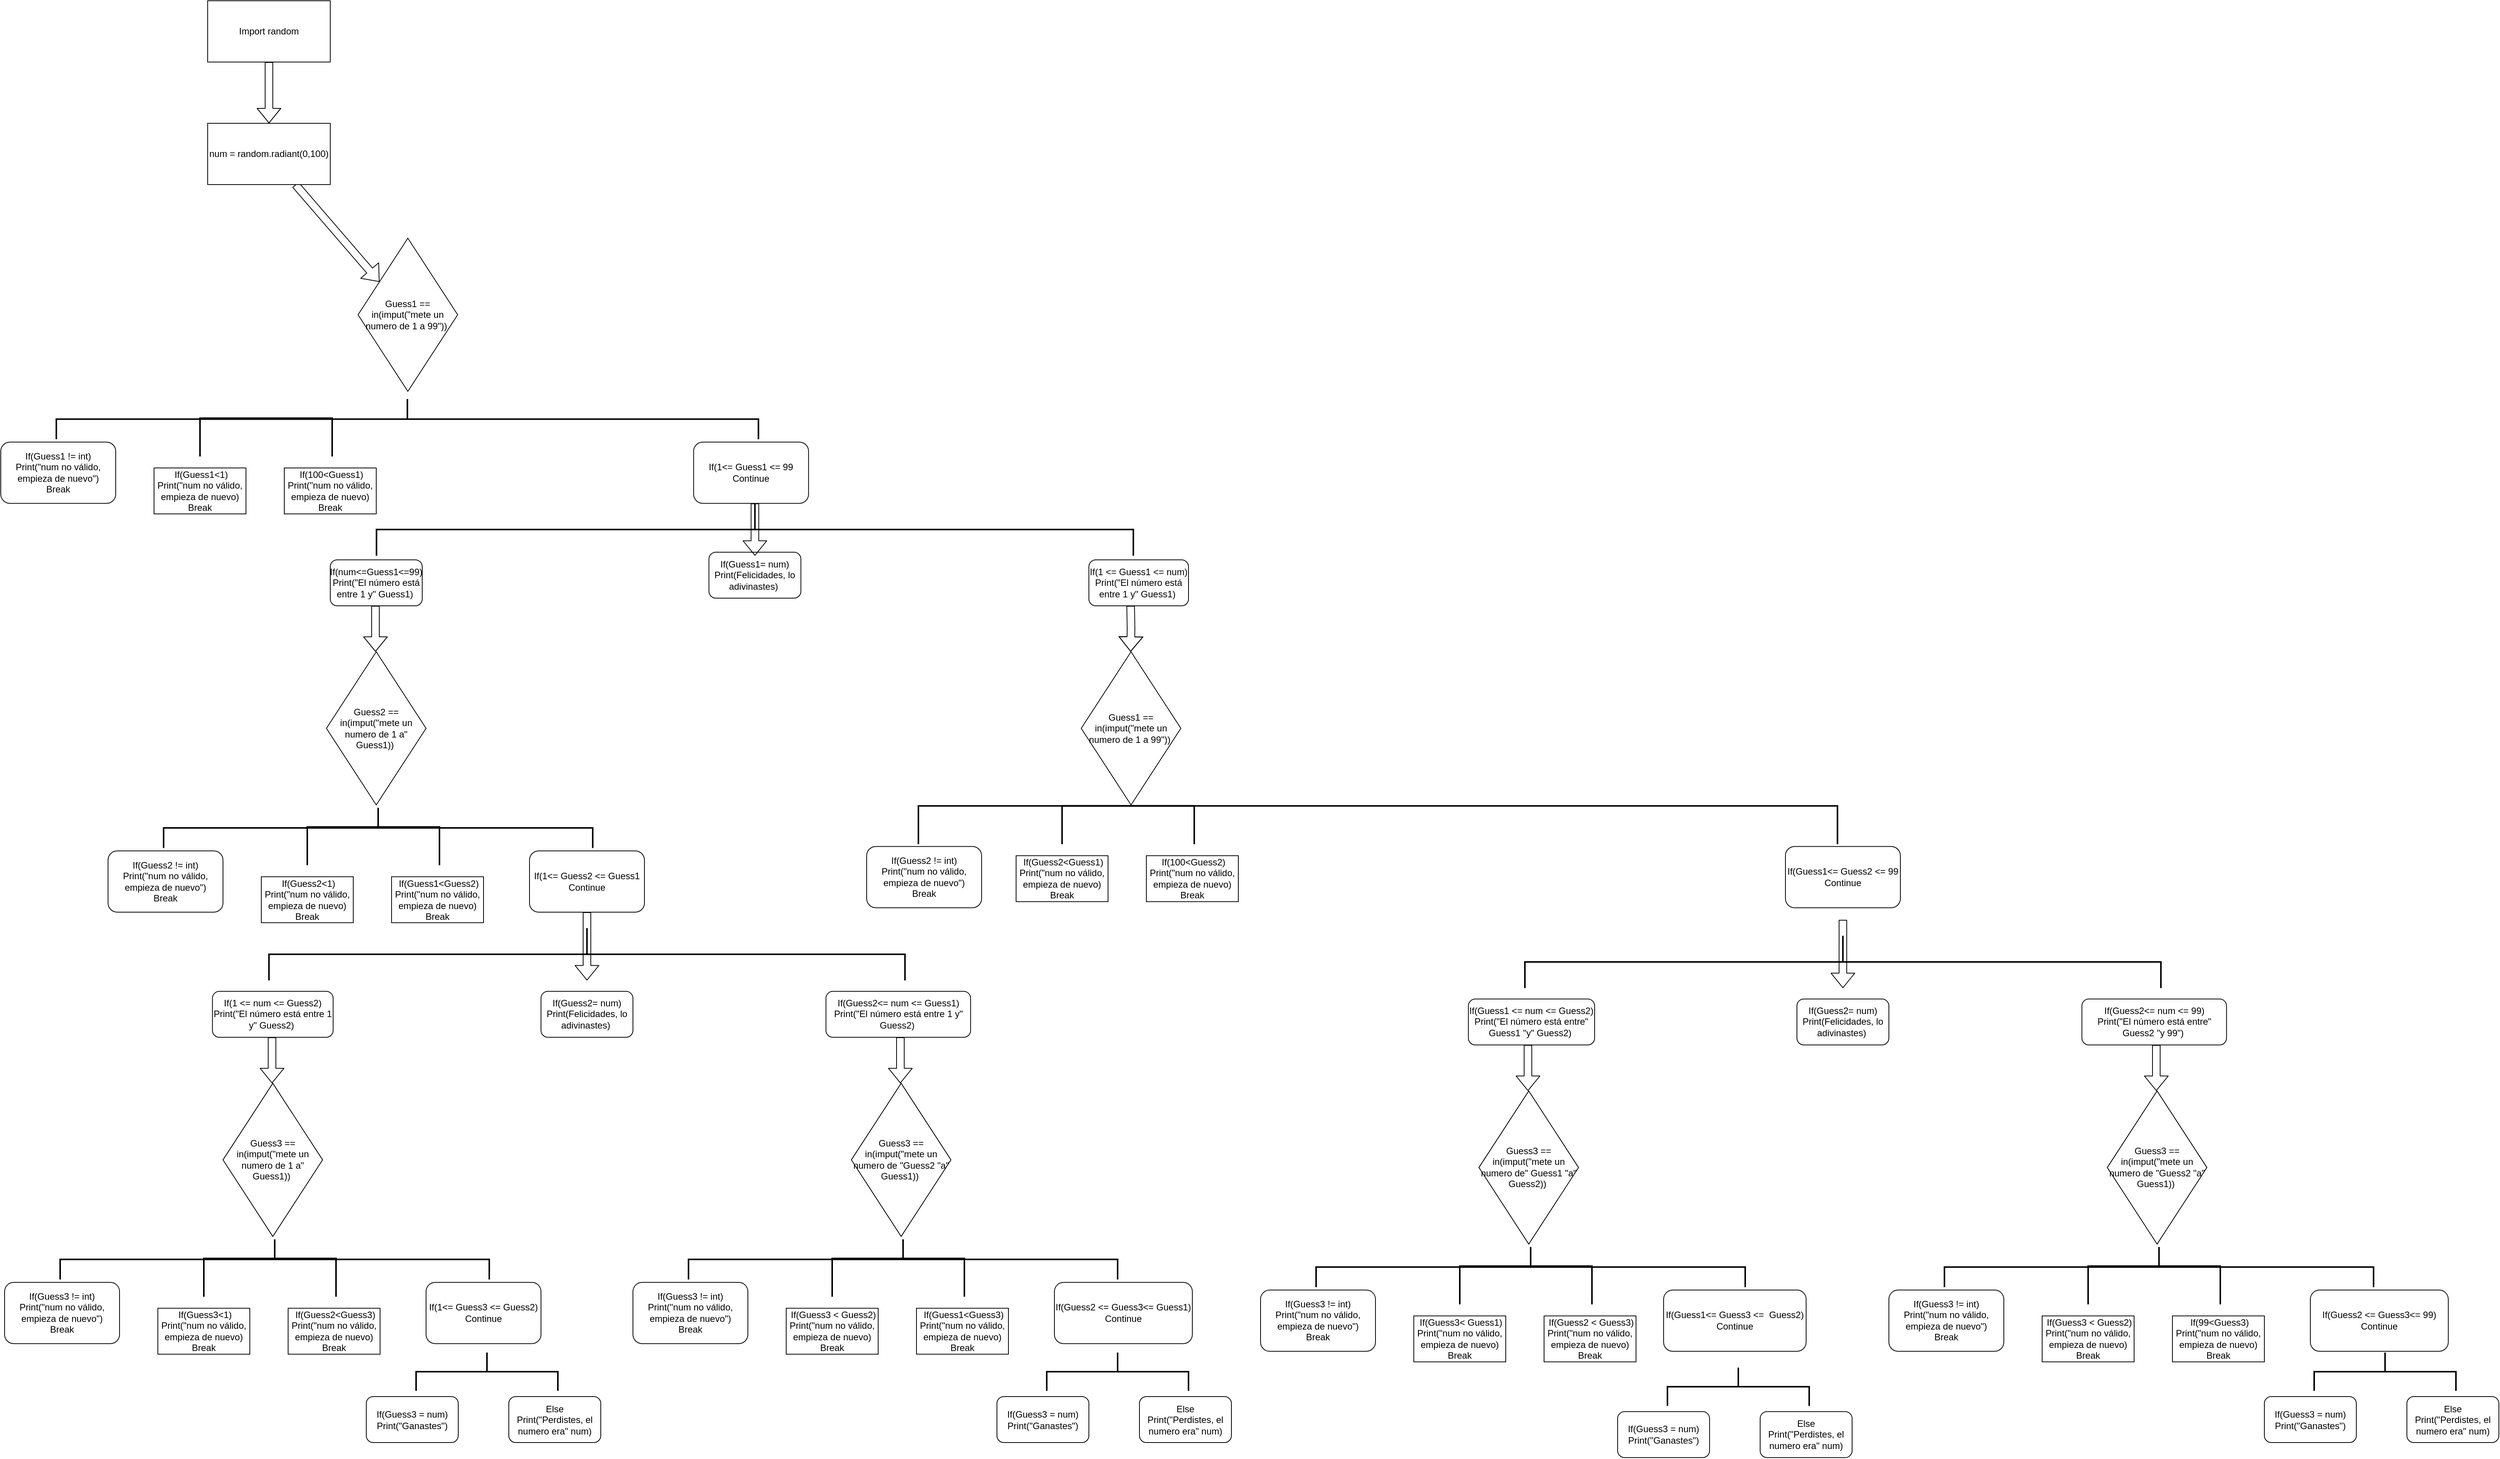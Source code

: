 <mxfile>
    <diagram id="HVHUL9Sx2s3TYnRYgcoA" name="Page-1">
        <mxGraphModel dx="2936" dy="2264" grid="1" gridSize="10" guides="1" tooltips="1" connect="1" arrows="1" fold="1" page="1" pageScale="1" pageWidth="827" pageHeight="1169" math="0" shadow="0">
            <root>
                <mxCell id="0"/>
                <mxCell id="1" parent="0"/>
                <mxCell id="7" value="" style="edgeStyle=none;shape=flexArrow;html=1;" parent="1" source="2" target="6" edge="1">
                    <mxGeometry relative="1" as="geometry"/>
                </mxCell>
                <mxCell id="2" value="num = random.radiant(0,100)" style="whiteSpace=wrap;html=1;" parent="1" vertex="1">
                    <mxGeometry x="280" y="160" width="160" height="80" as="geometry"/>
                </mxCell>
                <mxCell id="5" value="" style="edgeStyle=none;shape=flexArrow;html=1;" parent="1" source="4" target="2" edge="1">
                    <mxGeometry relative="1" as="geometry"/>
                </mxCell>
                <mxCell id="4" value="Import random" style="whiteSpace=wrap;html=1;" parent="1" vertex="1">
                    <mxGeometry x="280" width="160" height="80" as="geometry"/>
                </mxCell>
                <mxCell id="6" value="Guess1 == in(imput(&quot;mete un numero de 1 a 99&quot;))&amp;nbsp;" style="rhombus;whiteSpace=wrap;html=1;" parent="1" vertex="1">
                    <mxGeometry x="476.25" y="310" width="130" height="200" as="geometry"/>
                </mxCell>
                <mxCell id="8" value="If(1&amp;lt;= Guess1 &amp;lt;= 99&lt;br&gt;Continue" style="rounded=1;whiteSpace=wrap;html=1;" parent="1" vertex="1">
                    <mxGeometry x="914.17" y="576.25" width="150" height="80" as="geometry"/>
                </mxCell>
                <mxCell id="10" value="" style="strokeWidth=2;html=1;shape=mxgraph.flowchart.annotation_2;align=left;labelPosition=right;pointerEvents=1;rotation=90;" parent="1" vertex="1">
                    <mxGeometry x="514.38" y="88.13" width="52.5" height="916.25" as="geometry"/>
                </mxCell>
                <mxCell id="13" value="&amp;nbsp;If(Guess1&amp;lt;1)&lt;br&gt;Print(&quot;num no válido, empieza de nuevo)&lt;br&gt;Break" style="whiteSpace=wrap;html=1;" parent="1" vertex="1">
                    <mxGeometry x="210" y="610" width="120" height="60" as="geometry"/>
                </mxCell>
                <mxCell id="18" value="&lt;span&gt;&amp;nbsp;If(100&amp;lt;Guess1)&lt;/span&gt;&lt;br&gt;&lt;span&gt;Print(&quot;num no válido, empieza de nuevo)&lt;br&gt;Break&lt;br&gt;&lt;/span&gt;" style="rounded=0;whiteSpace=wrap;html=1;" parent="1" vertex="1">
                    <mxGeometry x="380" y="610" width="120" height="60" as="geometry"/>
                </mxCell>
                <mxCell id="20" value="If(Guess1 != int)&lt;br&gt;Print(&quot;num no válido, empieza de nuevo&quot;)&lt;br&gt;Break" style="rounded=1;whiteSpace=wrap;html=1;" parent="1" vertex="1">
                    <mxGeometry x="10" y="576.25" width="150" height="80" as="geometry"/>
                </mxCell>
                <mxCell id="23" value="" style="strokeWidth=2;html=1;shape=mxgraph.flowchart.annotation_1;align=left;pointerEvents=1;rotation=90;" parent="1" vertex="1">
                    <mxGeometry x="331.25" y="483.75" width="50" height="172.5" as="geometry"/>
                </mxCell>
                <mxCell id="24" value="" style="strokeWidth=2;html=1;shape=mxgraph.flowchart.annotation_2;align=left;labelPosition=right;pointerEvents=1;rotation=90;" vertex="1" parent="1">
                    <mxGeometry x="960" y="196.58" width="68.35" height="987.69" as="geometry"/>
                </mxCell>
                <mxCell id="25" value="If(num&amp;lt;=Guess1&amp;lt;=99)&lt;br&gt;Print(&quot;El número está entre 1 y&quot; Guess1)&amp;nbsp;" style="rounded=1;whiteSpace=wrap;html=1;" vertex="1" parent="1">
                    <mxGeometry x="440" y="730" width="120" height="60" as="geometry"/>
                </mxCell>
                <mxCell id="34" value="If(Guess1= num)&lt;br&gt;Print(Felicidades, lo adivinastes)&amp;nbsp;" style="rounded=1;whiteSpace=wrap;html=1;" vertex="1" parent="1">
                    <mxGeometry x="934.18" y="720" width="120" height="60" as="geometry"/>
                </mxCell>
                <mxCell id="35" value="If(1 &amp;lt;= Guess1 &amp;lt;= num)&lt;br&gt;Print(&quot;El número está entre 1 y&quot; Guess1)&amp;nbsp;" style="rounded=1;whiteSpace=wrap;html=1;" vertex="1" parent="1">
                    <mxGeometry x="1430" y="730" width="130" height="60" as="geometry"/>
                </mxCell>
                <mxCell id="36" value="" style="shape=flexArrow;endArrow=classic;html=1;" edge="1" parent="1">
                    <mxGeometry width="50" height="50" relative="1" as="geometry">
                        <mxPoint x="499" y="790" as="sourcePoint"/>
                        <mxPoint x="499" y="850" as="targetPoint"/>
                    </mxGeometry>
                </mxCell>
                <mxCell id="37" value="" style="shape=flexArrow;endArrow=classic;html=1;" edge="1" parent="1">
                    <mxGeometry width="50" height="50" relative="1" as="geometry">
                        <mxPoint x="1484.5" y="790" as="sourcePoint"/>
                        <mxPoint x="1484.5" y="850" as="targetPoint"/>
                        <Array as="points">
                            <mxPoint x="1485" y="820"/>
                        </Array>
                    </mxGeometry>
                </mxCell>
                <mxCell id="39" value="Guess2 == in(imput(&quot;mete un numero de 1 a&quot; Guess1))&amp;nbsp;" style="rhombus;whiteSpace=wrap;html=1;" vertex="1" parent="1">
                    <mxGeometry x="435" y="850" width="130" height="200" as="geometry"/>
                </mxCell>
                <mxCell id="40" value="Guess1 == in(imput(&quot;mete un numero de 1 a 99&quot;))&amp;nbsp;" style="rhombus;whiteSpace=wrap;html=1;" vertex="1" parent="1">
                    <mxGeometry x="1420" y="850" width="130" height="200" as="geometry"/>
                </mxCell>
                <mxCell id="137" style="edgeStyle=none;shape=flexArrow;html=1;exitX=0.5;exitY=1;exitDx=0;exitDy=0;entryX=1;entryY=0.5;entryDx=0;entryDy=0;entryPerimeter=0;" edge="1" parent="1" source="41" target="80">
                    <mxGeometry relative="1" as="geometry"/>
                </mxCell>
                <mxCell id="41" value="If(1&amp;lt;= Guess2 &amp;lt;= Guess1&lt;br&gt;Continue" style="rounded=1;whiteSpace=wrap;html=1;" vertex="1" parent="1">
                    <mxGeometry x="700" y="1110" width="150" height="80" as="geometry"/>
                </mxCell>
                <mxCell id="42" value="" style="strokeWidth=2;html=1;shape=mxgraph.flowchart.annotation_2;align=left;labelPosition=right;pointerEvents=1;rotation=90;" vertex="1" parent="1">
                    <mxGeometry x="476.25" y="800" width="52.5" height="560" as="geometry"/>
                </mxCell>
                <mxCell id="43" value="&amp;nbsp;If(Guess2&amp;lt;1)&lt;br&gt;Print(&quot;num no válido, empieza de nuevo)&lt;br&gt;Break" style="whiteSpace=wrap;html=1;" vertex="1" parent="1">
                    <mxGeometry x="350" y="1143.75" width="120" height="60" as="geometry"/>
                </mxCell>
                <mxCell id="44" value="&lt;span&gt;&amp;nbsp;If(Guess1&amp;lt;Guess2)&lt;/span&gt;&lt;br&gt;&lt;span&gt;Print(&quot;num no válido, empieza de nuevo)&lt;br&gt;Break&lt;br&gt;&lt;/span&gt;" style="rounded=0;whiteSpace=wrap;html=1;" vertex="1" parent="1">
                    <mxGeometry x="520" y="1143.75" width="120" height="60" as="geometry"/>
                </mxCell>
                <mxCell id="45" value="If(Guess2 != int)&lt;br&gt;Print(&quot;num no válido, empieza de nuevo&quot;)&lt;br&gt;Break" style="rounded=1;whiteSpace=wrap;html=1;" vertex="1" parent="1">
                    <mxGeometry x="150" y="1110" width="150" height="80" as="geometry"/>
                </mxCell>
                <mxCell id="46" value="" style="strokeWidth=2;html=1;shape=mxgraph.flowchart.annotation_1;align=left;pointerEvents=1;rotation=90;" vertex="1" parent="1">
                    <mxGeometry x="471.25" y="1017.5" width="50" height="172.5" as="geometry"/>
                </mxCell>
                <mxCell id="48" value="If(Guess1&amp;lt;= Guess2 &amp;lt;= 99&lt;br&gt;Continue" style="rounded=1;whiteSpace=wrap;html=1;" vertex="1" parent="1">
                    <mxGeometry x="2339" y="1104.27" width="150" height="80" as="geometry"/>
                </mxCell>
                <mxCell id="49" value="&amp;nbsp;If(Guess2&amp;lt;Guess1)&lt;br&gt;Print(&quot;num no válido, empieza de nuevo)&lt;br&gt;Break" style="whiteSpace=wrap;html=1;" vertex="1" parent="1">
                    <mxGeometry x="1335" y="1116.25" width="120" height="60" as="geometry"/>
                </mxCell>
                <mxCell id="50" value="&lt;span&gt;&amp;nbsp;If(100&amp;lt;Guess2)&lt;/span&gt;&lt;br&gt;&lt;span&gt;Print(&quot;num no válido, empieza de nuevo)&lt;br&gt;Break&lt;br&gt;&lt;/span&gt;" style="rounded=0;whiteSpace=wrap;html=1;" vertex="1" parent="1">
                    <mxGeometry x="1505" y="1116.25" width="120" height="60" as="geometry"/>
                </mxCell>
                <mxCell id="51" value="If(Guess2 != int)&lt;br&gt;Print(&quot;num no válido, empieza de nuevo&quot;)&lt;br&gt;Break" style="rounded=1;whiteSpace=wrap;html=1;" vertex="1" parent="1">
                    <mxGeometry x="1140" y="1104.27" width="150" height="80" as="geometry"/>
                </mxCell>
                <mxCell id="52" value="" style="strokeWidth=2;html=1;shape=mxgraph.flowchart.annotation_1;align=left;pointerEvents=1;rotation=90;" vertex="1" parent="1">
                    <mxGeometry x="1456.25" y="990" width="50" height="172.5" as="geometry"/>
                </mxCell>
                <mxCell id="58" value="" style="strokeWidth=2;html=1;shape=mxgraph.flowchart.annotation_1;align=left;pointerEvents=1;rotation=90;" vertex="1" parent="1">
                    <mxGeometry x="1782.2" y="476.57" width="50" height="1199.38" as="geometry"/>
                </mxCell>
                <mxCell id="80" value="" style="strokeWidth=2;html=1;shape=mxgraph.flowchart.annotation_2;align=left;labelPosition=right;pointerEvents=1;rotation=90;" vertex="1" parent="1">
                    <mxGeometry x="740.82" y="830" width="68.35" height="830" as="geometry"/>
                </mxCell>
                <mxCell id="81" value="If(1 &amp;lt;= num &amp;lt;= Guess2)&lt;br&gt;Print(&quot;El número está entre 1 y&quot; Guess2)&amp;nbsp;" style="rounded=1;whiteSpace=wrap;html=1;" vertex="1" parent="1">
                    <mxGeometry x="286.25" y="1293.42" width="157.5" height="60" as="geometry"/>
                </mxCell>
                <mxCell id="83" value="If(Guess2= num)&lt;br&gt;Print(Felicidades, lo adivinastes)&amp;nbsp;" style="rounded=1;whiteSpace=wrap;html=1;" vertex="1" parent="1">
                    <mxGeometry x="715.0" y="1293.42" width="120" height="60" as="geometry"/>
                </mxCell>
                <mxCell id="85" value="" style="shape=flexArrow;endArrow=classic;html=1;" edge="1" parent="1">
                    <mxGeometry width="50" height="50" relative="1" as="geometry">
                        <mxPoint x="364" y="1353.42" as="sourcePoint"/>
                        <mxPoint x="364" y="1413.42" as="targetPoint"/>
                    </mxGeometry>
                </mxCell>
                <mxCell id="87" value="Guess3 == in(imput(&quot;mete un numero de 1 a&quot; Guess1))&amp;nbsp;" style="rhombus;whiteSpace=wrap;html=1;" vertex="1" parent="1">
                    <mxGeometry x="300" y="1413.42" width="130" height="200" as="geometry"/>
                </mxCell>
                <mxCell id="89" value="If(1&amp;lt;= Guess3 &amp;lt;= Guess2)&lt;br&gt;Continue" style="rounded=1;whiteSpace=wrap;html=1;" vertex="1" parent="1">
                    <mxGeometry x="565" y="1673.42" width="150" height="80" as="geometry"/>
                </mxCell>
                <mxCell id="90" value="" style="strokeWidth=2;html=1;shape=mxgraph.flowchart.annotation_2;align=left;labelPosition=right;pointerEvents=1;rotation=90;" vertex="1" parent="1">
                    <mxGeometry x="341.25" y="1363.42" width="52.5" height="560" as="geometry"/>
                </mxCell>
                <mxCell id="91" value="&amp;nbsp;If(Guess3&amp;lt;1)&lt;br&gt;Print(&quot;num no válido, empieza de nuevo)&lt;br&gt;Break" style="whiteSpace=wrap;html=1;" vertex="1" parent="1">
                    <mxGeometry x="215" y="1707.17" width="120" height="60" as="geometry"/>
                </mxCell>
                <mxCell id="92" value="&lt;span&gt;&amp;nbsp;If(Guess2&amp;lt;Guess3)&lt;/span&gt;&lt;br&gt;&lt;span&gt;Print(&quot;num no válido, empieza de nuevo)&lt;br&gt;Break&lt;br&gt;&lt;/span&gt;" style="rounded=0;whiteSpace=wrap;html=1;" vertex="1" parent="1">
                    <mxGeometry x="385" y="1707.17" width="120" height="60" as="geometry"/>
                </mxCell>
                <mxCell id="93" value="If(Guess3 != int)&lt;br&gt;Print(&quot;num no válido, empieza de nuevo&quot;)&lt;br&gt;Break" style="rounded=1;whiteSpace=wrap;html=1;" vertex="1" parent="1">
                    <mxGeometry x="15" y="1673.42" width="150" height="80" as="geometry"/>
                </mxCell>
                <mxCell id="94" value="" style="strokeWidth=2;html=1;shape=mxgraph.flowchart.annotation_1;align=left;pointerEvents=1;rotation=90;" vertex="1" parent="1">
                    <mxGeometry x="336.25" y="1580.92" width="50" height="172.5" as="geometry"/>
                </mxCell>
                <mxCell id="125" style="edgeStyle=none;shape=flexArrow;html=1;exitX=0;exitY=0.5;exitDx=0;exitDy=0;exitPerimeter=0;entryX=1;entryY=0.5;entryDx=0;entryDy=0;entryPerimeter=0;" edge="1" parent="1" source="24" target="24">
                    <mxGeometry relative="1" as="geometry"/>
                </mxCell>
                <mxCell id="128" value="If(Guess2&amp;lt;= num &amp;lt;= Guess1)&lt;br&gt;Print(&quot;El número está entre 1 y&quot; Guess2)&amp;nbsp;" style="rounded=1;whiteSpace=wrap;html=1;" vertex="1" parent="1">
                    <mxGeometry x="1086.88" y="1293.42" width="188.75" height="60" as="geometry"/>
                </mxCell>
                <mxCell id="129" value="" style="shape=flexArrow;endArrow=classic;html=1;" edge="1" parent="1">
                    <mxGeometry width="50" height="50" relative="1" as="geometry">
                        <mxPoint x="1184" y="1353.42" as="sourcePoint"/>
                        <mxPoint x="1184" y="1413.42" as="targetPoint"/>
                    </mxGeometry>
                </mxCell>
                <mxCell id="130" value="Guess3 == in(imput(&quot;mete un numero de &quot;Guess2 &quot;a&quot; Guess1))&amp;nbsp;" style="rhombus;whiteSpace=wrap;html=1;" vertex="1" parent="1">
                    <mxGeometry x="1120" y="1413.42" width="130" height="200" as="geometry"/>
                </mxCell>
                <mxCell id="131" value="If(Guess2 &amp;lt;= Guess3&amp;lt;= Guess1)&lt;br&gt;Continue" style="rounded=1;whiteSpace=wrap;html=1;" vertex="1" parent="1">
                    <mxGeometry x="1385" y="1673.42" width="180" height="80" as="geometry"/>
                </mxCell>
                <mxCell id="132" value="" style="strokeWidth=2;html=1;shape=mxgraph.flowchart.annotation_2;align=left;labelPosition=right;pointerEvents=1;rotation=90;" vertex="1" parent="1">
                    <mxGeometry x="1161.25" y="1363.42" width="52.5" height="560" as="geometry"/>
                </mxCell>
                <mxCell id="133" value="&amp;nbsp;If(Guess3 &amp;lt; Guess2)&lt;br&gt;Print(&quot;num no válido, empieza de nuevo)&lt;br&gt;Break" style="whiteSpace=wrap;html=1;" vertex="1" parent="1">
                    <mxGeometry x="1035" y="1707.17" width="120" height="60" as="geometry"/>
                </mxCell>
                <mxCell id="134" value="&lt;span&gt;&amp;nbsp;If(Guess1&amp;lt;Guess3)&lt;/span&gt;&lt;br&gt;&lt;span&gt;Print(&quot;num no válido, empieza de nuevo)&lt;br&gt;Break&lt;br&gt;&lt;/span&gt;" style="rounded=0;whiteSpace=wrap;html=1;" vertex="1" parent="1">
                    <mxGeometry x="1205" y="1707.17" width="120" height="60" as="geometry"/>
                </mxCell>
                <mxCell id="135" value="If(Guess3 != int)&lt;br&gt;Print(&quot;num no válido, empieza de nuevo&quot;)&lt;br&gt;Break" style="rounded=1;whiteSpace=wrap;html=1;" vertex="1" parent="1">
                    <mxGeometry x="835" y="1673.42" width="150" height="80" as="geometry"/>
                </mxCell>
                <mxCell id="136" value="" style="strokeWidth=2;html=1;shape=mxgraph.flowchart.annotation_1;align=left;pointerEvents=1;rotation=90;" vertex="1" parent="1">
                    <mxGeometry x="1156.25" y="1580.92" width="50" height="172.5" as="geometry"/>
                </mxCell>
                <mxCell id="138" style="edgeStyle=none;shape=flexArrow;html=1;exitX=0.5;exitY=1;exitDx=0;exitDy=0;entryX=1;entryY=0.5;entryDx=0;entryDy=0;entryPerimeter=0;" edge="1" target="139" parent="1">
                    <mxGeometry relative="1" as="geometry">
                        <mxPoint x="2414" y="1200" as="sourcePoint"/>
                    </mxGeometry>
                </mxCell>
                <mxCell id="139" value="" style="strokeWidth=2;html=1;shape=mxgraph.flowchart.annotation_2;align=left;labelPosition=right;pointerEvents=1;rotation=90;" vertex="1" parent="1">
                    <mxGeometry x="2379.82" y="840" width="68.35" height="830" as="geometry"/>
                </mxCell>
                <mxCell id="140" value="If(Guess1 &amp;lt;= num &amp;lt;= Guess2)&lt;br&gt;Print(&quot;El número está entre&quot; Guess1 &quot;y&quot; Guess2)&amp;nbsp;" style="rounded=1;whiteSpace=wrap;html=1;" vertex="1" parent="1">
                    <mxGeometry x="1925.25" y="1303.42" width="164.75" height="60" as="geometry"/>
                </mxCell>
                <mxCell id="141" value="If(Guess2= num)&lt;br&gt;Print(Felicidades, lo adivinastes)&amp;nbsp;" style="rounded=1;whiteSpace=wrap;html=1;" vertex="1" parent="1">
                    <mxGeometry x="2354" y="1303.42" width="120" height="60" as="geometry"/>
                </mxCell>
                <mxCell id="142" value="" style="shape=flexArrow;endArrow=classic;html=1;" edge="1" parent="1">
                    <mxGeometry width="50" height="50" relative="1" as="geometry">
                        <mxPoint x="2003" y="1363.42" as="sourcePoint"/>
                        <mxPoint x="2003" y="1423.42" as="targetPoint"/>
                    </mxGeometry>
                </mxCell>
                <mxCell id="143" value="Guess3 == in(imput(&quot;mete un numero de&quot; Guess1 &quot;a&quot; Guess2))&amp;nbsp;" style="rhombus;whiteSpace=wrap;html=1;" vertex="1" parent="1">
                    <mxGeometry x="1939" y="1423.42" width="130" height="200" as="geometry"/>
                </mxCell>
                <mxCell id="144" value="If(Guess1&amp;lt;= Guess3 &amp;lt;=&amp;nbsp; Guess2)&lt;br&gt;Continue" style="rounded=1;whiteSpace=wrap;html=1;" vertex="1" parent="1">
                    <mxGeometry x="2180" y="1683.42" width="186" height="80" as="geometry"/>
                </mxCell>
                <mxCell id="145" value="" style="strokeWidth=2;html=1;shape=mxgraph.flowchart.annotation_2;align=left;labelPosition=right;pointerEvents=1;rotation=90;" vertex="1" parent="1">
                    <mxGeometry x="1980.25" y="1373.42" width="52.5" height="560" as="geometry"/>
                </mxCell>
                <mxCell id="146" value="&amp;nbsp;If(Guess3&amp;lt; Guess1)&lt;br&gt;Print(&quot;num no válido, empieza de nuevo)&lt;br&gt;Break" style="whiteSpace=wrap;html=1;" vertex="1" parent="1">
                    <mxGeometry x="1854" y="1717.17" width="120" height="60" as="geometry"/>
                </mxCell>
                <mxCell id="147" value="&lt;span&gt;&amp;nbsp;If(Guess2 &amp;lt; Guess3)&lt;/span&gt;&lt;br&gt;&lt;span&gt;Print(&quot;num no válido, empieza de nuevo)&lt;br&gt;Break&lt;br&gt;&lt;/span&gt;" style="rounded=0;whiteSpace=wrap;html=1;" vertex="1" parent="1">
                    <mxGeometry x="2024" y="1717.17" width="120" height="60" as="geometry"/>
                </mxCell>
                <mxCell id="148" value="If(Guess3 != int)&lt;br&gt;Print(&quot;num no válido, empieza de nuevo&quot;)&lt;br&gt;Break" style="rounded=1;whiteSpace=wrap;html=1;" vertex="1" parent="1">
                    <mxGeometry x="1654" y="1683.42" width="150" height="80" as="geometry"/>
                </mxCell>
                <mxCell id="149" value="" style="strokeWidth=2;html=1;shape=mxgraph.flowchart.annotation_1;align=left;pointerEvents=1;rotation=90;" vertex="1" parent="1">
                    <mxGeometry x="1975.25" y="1590.92" width="50" height="172.5" as="geometry"/>
                </mxCell>
                <mxCell id="150" value="If(Guess2&amp;lt;= num &amp;lt;= 99)&lt;br&gt;Print(&quot;El número está entre&quot; Guess2 &quot;y 99&quot;)&amp;nbsp;" style="rounded=1;whiteSpace=wrap;html=1;" vertex="1" parent="1">
                    <mxGeometry x="2725.88" y="1303.42" width="188.75" height="60" as="geometry"/>
                </mxCell>
                <mxCell id="151" value="" style="shape=flexArrow;endArrow=classic;html=1;" edge="1" parent="1">
                    <mxGeometry width="50" height="50" relative="1" as="geometry">
                        <mxPoint x="2823" y="1363.42" as="sourcePoint"/>
                        <mxPoint x="2823" y="1423.42" as="targetPoint"/>
                    </mxGeometry>
                </mxCell>
                <mxCell id="152" value="Guess3 == in(imput(&quot;mete un numero de &quot;Guess2 &quot;a&quot; Guess1))&amp;nbsp;" style="rhombus;whiteSpace=wrap;html=1;" vertex="1" parent="1">
                    <mxGeometry x="2759" y="1423.42" width="130" height="200" as="geometry"/>
                </mxCell>
                <mxCell id="153" value="If(Guess2 &amp;lt;= Guess3&amp;lt;= 99)&lt;br&gt;Continue" style="rounded=1;whiteSpace=wrap;html=1;" vertex="1" parent="1">
                    <mxGeometry x="3024" y="1683.42" width="180" height="80" as="geometry"/>
                </mxCell>
                <mxCell id="154" value="" style="strokeWidth=2;html=1;shape=mxgraph.flowchart.annotation_2;align=left;labelPosition=right;pointerEvents=1;rotation=90;" vertex="1" parent="1">
                    <mxGeometry x="2800.25" y="1373.42" width="52.5" height="560" as="geometry"/>
                </mxCell>
                <mxCell id="155" value="&amp;nbsp;If(Guess3 &amp;lt; Guess2)&lt;br&gt;Print(&quot;num no válido, empieza de nuevo)&lt;br&gt;Break" style="whiteSpace=wrap;html=1;" vertex="1" parent="1">
                    <mxGeometry x="2674" y="1717.17" width="120" height="60" as="geometry"/>
                </mxCell>
                <mxCell id="156" value="&lt;span&gt;&amp;nbsp;If(99&amp;lt;Guess3)&lt;/span&gt;&lt;br&gt;&lt;span&gt;Print(&quot;num no válido, empieza de nuevo)&lt;br&gt;Break&lt;br&gt;&lt;/span&gt;" style="rounded=0;whiteSpace=wrap;html=1;" vertex="1" parent="1">
                    <mxGeometry x="2844" y="1717.17" width="120" height="60" as="geometry"/>
                </mxCell>
                <mxCell id="157" value="If(Guess3 != int)&lt;br&gt;Print(&quot;num no válido, empieza de nuevo&quot;)&lt;br&gt;Break" style="rounded=1;whiteSpace=wrap;html=1;" vertex="1" parent="1">
                    <mxGeometry x="2474" y="1683.42" width="150" height="80" as="geometry"/>
                </mxCell>
                <mxCell id="158" value="" style="strokeWidth=2;html=1;shape=mxgraph.flowchart.annotation_1;align=left;pointerEvents=1;rotation=90;" vertex="1" parent="1">
                    <mxGeometry x="2795.25" y="1590.92" width="50" height="172.5" as="geometry"/>
                </mxCell>
                <mxCell id="159" value="" style="strokeWidth=2;html=1;shape=mxgraph.flowchart.annotation_2;align=left;labelPosition=right;pointerEvents=1;rotation=90;" vertex="1" parent="1">
                    <mxGeometry x="3096.5" y="1697.5" width="50" height="185" as="geometry"/>
                </mxCell>
                <mxCell id="160" value="If(Guess3 = num)&lt;br&gt;Print(&quot;Ganastes&quot;)" style="rounded=1;whiteSpace=wrap;html=1;" vertex="1" parent="1">
                    <mxGeometry x="2964" y="1822.5" width="120" height="60" as="geometry"/>
                </mxCell>
                <mxCell id="161" value="Else&lt;br&gt;Print(&quot;Perdistes, el numero era&quot; num)" style="rounded=1;whiteSpace=wrap;html=1;" vertex="1" parent="1">
                    <mxGeometry x="3150" y="1822.5" width="120" height="60" as="geometry"/>
                </mxCell>
                <mxCell id="192" value="" style="strokeWidth=2;html=1;shape=mxgraph.flowchart.annotation_2;align=left;labelPosition=right;pointerEvents=1;rotation=90;" vertex="1" parent="1">
                    <mxGeometry x="619.5" y="1697.5" width="50" height="185" as="geometry"/>
                </mxCell>
                <mxCell id="193" value="If(Guess3 = num)&lt;br&gt;Print(&quot;Ganastes&quot;)" style="rounded=1;whiteSpace=wrap;html=1;" vertex="1" parent="1">
                    <mxGeometry x="487" y="1822.5" width="120" height="60" as="geometry"/>
                </mxCell>
                <mxCell id="194" value="Else&lt;br&gt;Print(&quot;Perdistes, el numero era&quot; num)" style="rounded=1;whiteSpace=wrap;html=1;" vertex="1" parent="1">
                    <mxGeometry x="673" y="1822.5" width="120" height="60" as="geometry"/>
                </mxCell>
                <mxCell id="195" value="" style="strokeWidth=2;html=1;shape=mxgraph.flowchart.annotation_2;align=left;labelPosition=right;pointerEvents=1;rotation=90;" vertex="1" parent="1">
                    <mxGeometry x="2252.5" y="1717.17" width="50" height="185" as="geometry"/>
                </mxCell>
                <mxCell id="196" value="If(Guess3 = num)&lt;br&gt;Print(&quot;Ganastes&quot;)" style="rounded=1;whiteSpace=wrap;html=1;" vertex="1" parent="1">
                    <mxGeometry x="2120" y="1842.17" width="120" height="60" as="geometry"/>
                </mxCell>
                <mxCell id="197" value="Else&lt;br&gt;Print(&quot;Perdistes, el numero era&quot; num)" style="rounded=1;whiteSpace=wrap;html=1;" vertex="1" parent="1">
                    <mxGeometry x="2306" y="1842.17" width="120" height="60" as="geometry"/>
                </mxCell>
                <mxCell id="198" value="" style="strokeWidth=2;html=1;shape=mxgraph.flowchart.annotation_2;align=left;labelPosition=right;pointerEvents=1;rotation=90;" vertex="1" parent="1">
                    <mxGeometry x="1442.5" y="1697.5" width="50" height="185" as="geometry"/>
                </mxCell>
                <mxCell id="199" value="If(Guess3 = num)&lt;br&gt;Print(&quot;Ganastes&quot;)" style="rounded=1;whiteSpace=wrap;html=1;" vertex="1" parent="1">
                    <mxGeometry x="1310" y="1822.5" width="120" height="60" as="geometry"/>
                </mxCell>
                <mxCell id="200" value="Else&lt;br&gt;Print(&quot;Perdistes, el numero era&quot; num)" style="rounded=1;whiteSpace=wrap;html=1;" vertex="1" parent="1">
                    <mxGeometry x="1496" y="1822.5" width="120" height="60" as="geometry"/>
                </mxCell>
            </root>
        </mxGraphModel>
    </diagram>
</mxfile>
